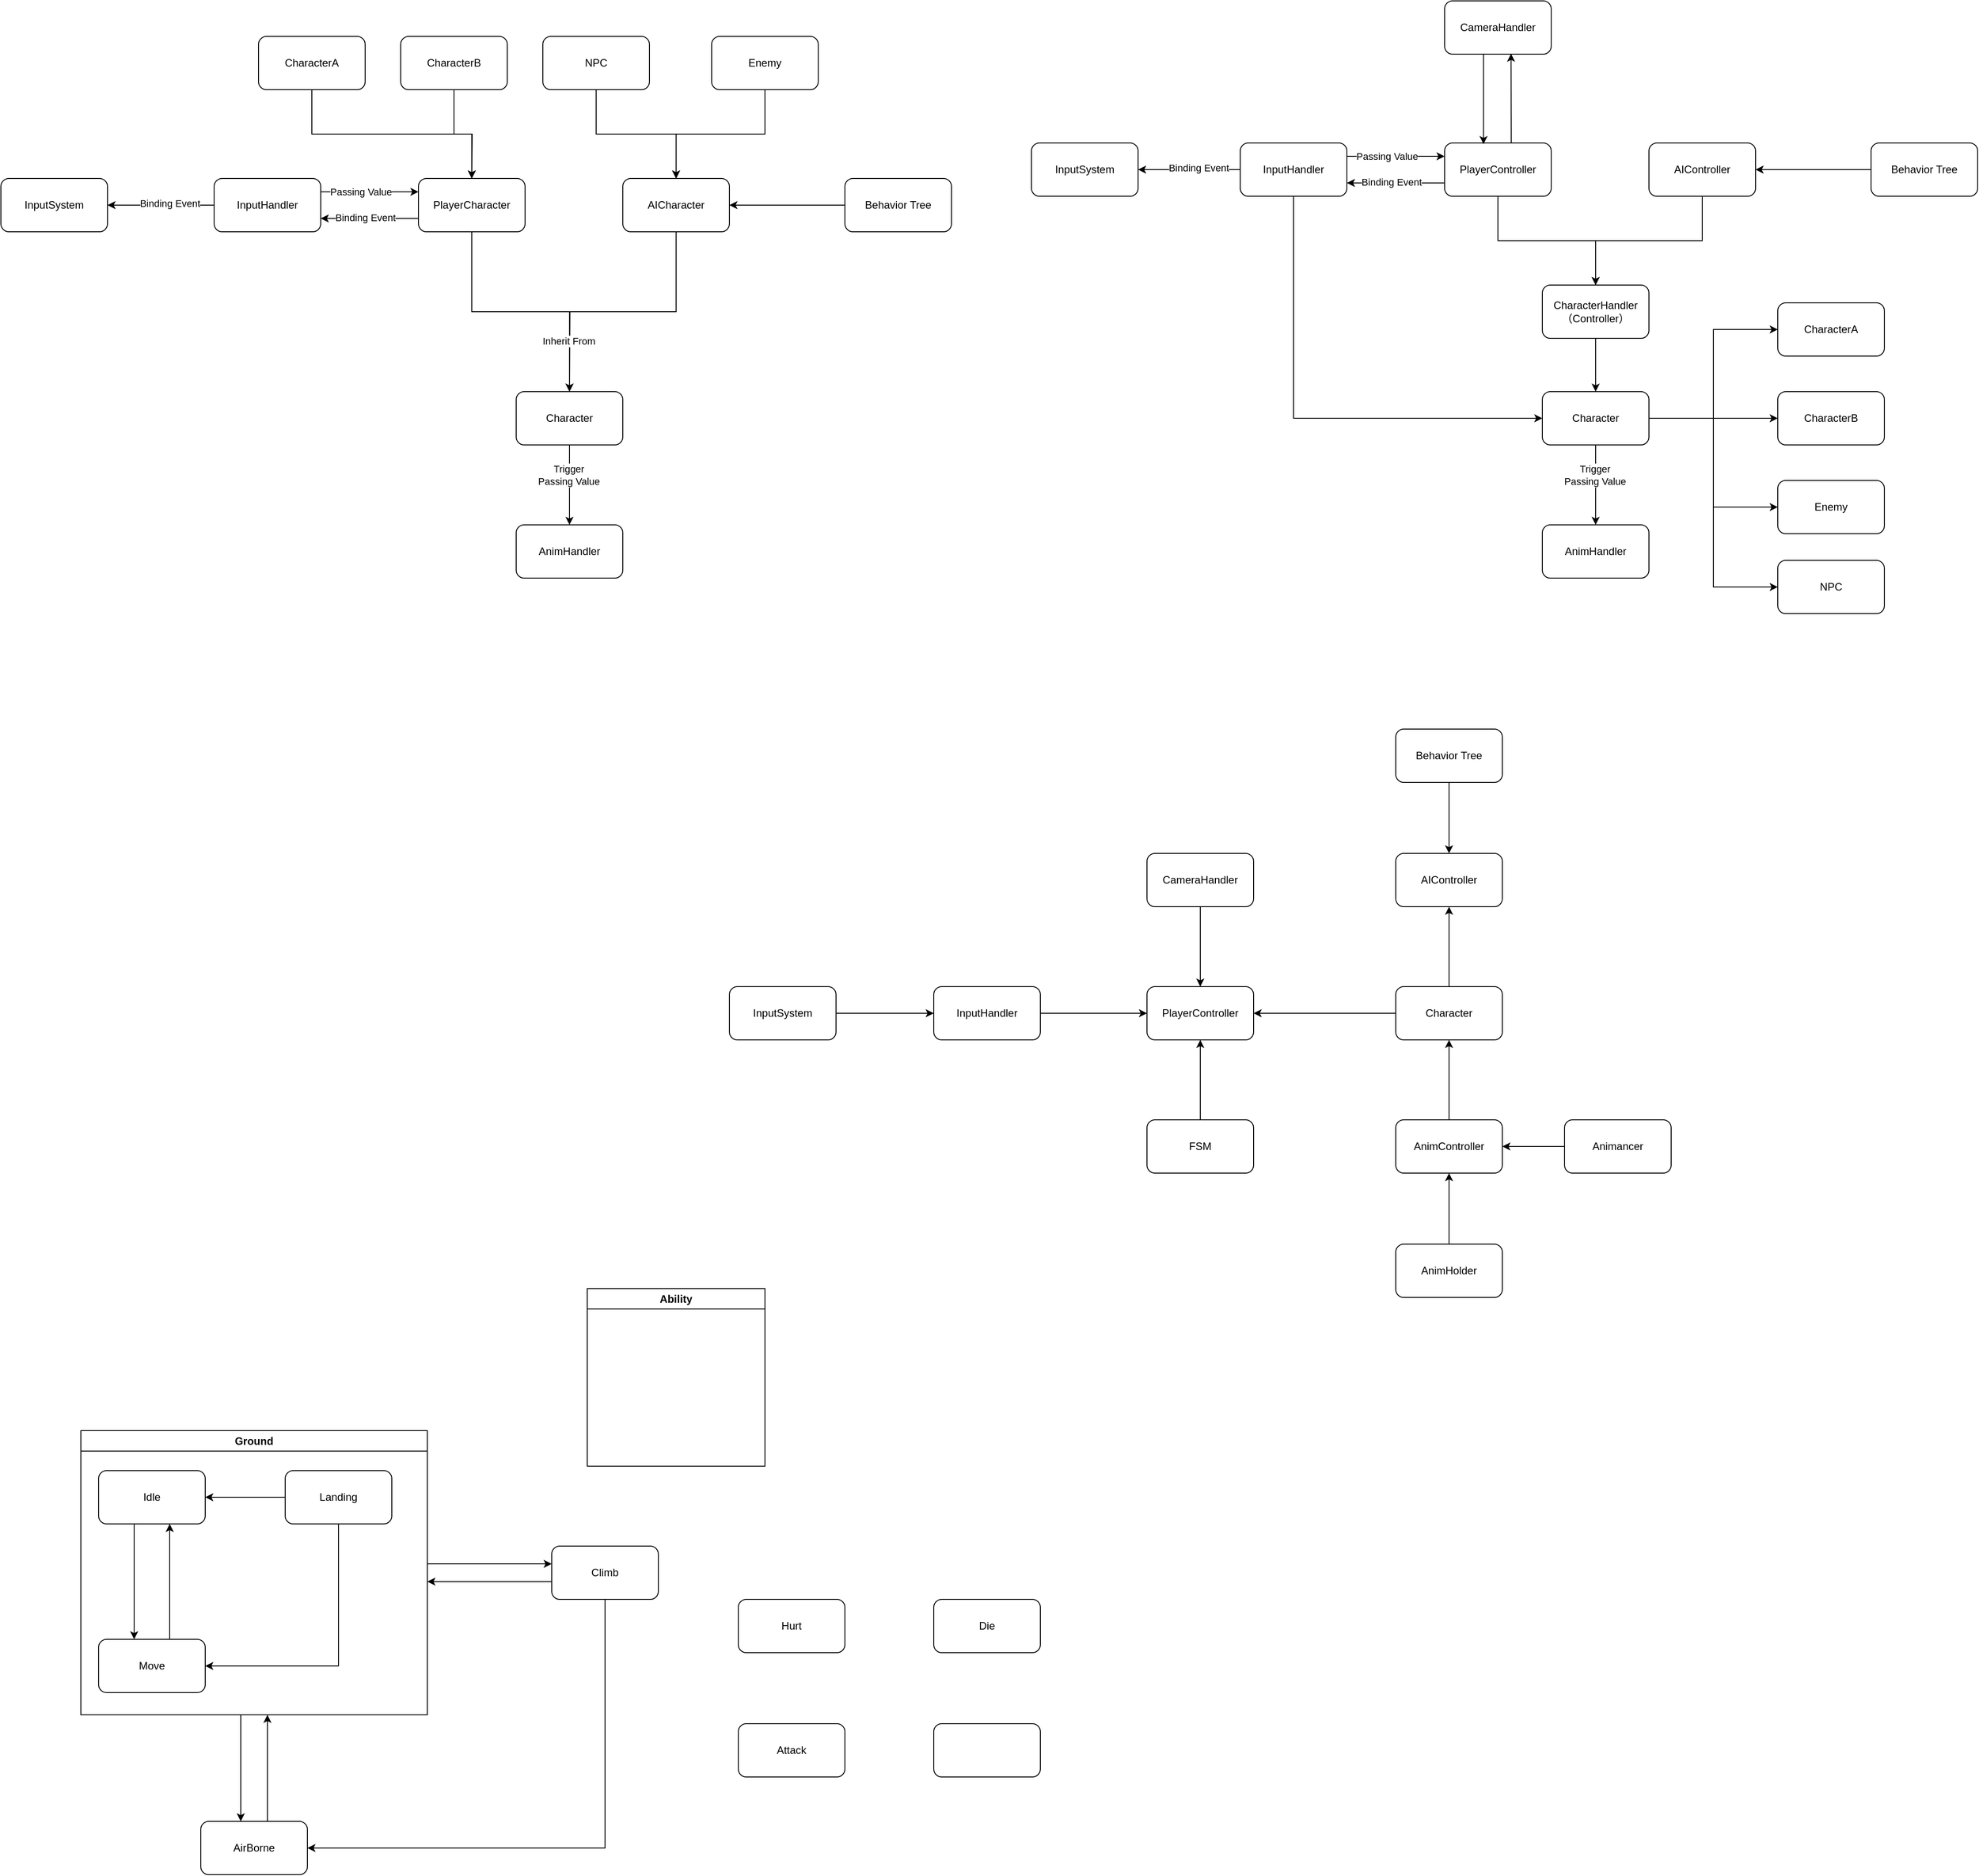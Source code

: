 <mxfile version="21.2.8" type="device">
  <diagram name="第 1 页" id="APWpNPpfQcrCgk31X8Tj">
    <mxGraphModel dx="1548" dy="902" grid="1" gridSize="10" guides="1" tooltips="1" connect="1" arrows="1" fold="1" page="1" pageScale="1" pageWidth="3300" pageHeight="2339" math="0" shadow="0">
      <root>
        <mxCell id="0" />
        <mxCell id="1" parent="0" />
        <mxCell id="5noMDowV80ESmVYEFfka-27" style="edgeStyle=orthogonalEdgeStyle;rounded=0;orthogonalLoop=1;jettySize=auto;html=1;exitX=0.5;exitY=1;exitDx=0;exitDy=0;entryX=0.5;entryY=0;entryDx=0;entryDy=0;" parent="1" source="5noMDowV80ESmVYEFfka-1" target="5noMDowV80ESmVYEFfka-14" edge="1">
          <mxGeometry relative="1" as="geometry" />
        </mxCell>
        <mxCell id="5noMDowV80ESmVYEFfka-28" value="Trigger&lt;br&gt;Passing Value" style="edgeLabel;html=1;align=center;verticalAlign=middle;resizable=0;points=[];" parent="5noMDowV80ESmVYEFfka-27" vertex="1" connectable="0">
          <mxGeometry x="-0.25" y="-1" relative="1" as="geometry">
            <mxPoint as="offset" />
          </mxGeometry>
        </mxCell>
        <mxCell id="5noMDowV80ESmVYEFfka-1" value="Character" style="rounded=1;whiteSpace=wrap;html=1;" parent="1" vertex="1">
          <mxGeometry x="1030" y="480" width="120" height="60" as="geometry" />
        </mxCell>
        <mxCell id="5noMDowV80ESmVYEFfka-7" style="edgeStyle=orthogonalEdgeStyle;rounded=0;orthogonalLoop=1;jettySize=auto;html=1;exitX=0;exitY=0.75;exitDx=0;exitDy=0;entryX=1;entryY=0.75;entryDx=0;entryDy=0;" parent="1" source="5noMDowV80ESmVYEFfka-2" target="5noMDowV80ESmVYEFfka-4" edge="1">
          <mxGeometry relative="1" as="geometry" />
        </mxCell>
        <mxCell id="5noMDowV80ESmVYEFfka-25" value="Binding Event" style="edgeLabel;html=1;align=center;verticalAlign=middle;resizable=0;points=[];" parent="5noMDowV80ESmVYEFfka-7" vertex="1" connectable="0">
          <mxGeometry x="0.255" y="-1" relative="1" as="geometry">
            <mxPoint x="9" as="offset" />
          </mxGeometry>
        </mxCell>
        <mxCell id="5noMDowV80ESmVYEFfka-32" style="edgeStyle=orthogonalEdgeStyle;rounded=0;orthogonalLoop=1;jettySize=auto;html=1;exitX=0.5;exitY=1;exitDx=0;exitDy=0;entryX=0.5;entryY=0;entryDx=0;entryDy=0;" parent="1" source="5noMDowV80ESmVYEFfka-2" target="5noMDowV80ESmVYEFfka-1" edge="1">
          <mxGeometry relative="1" as="geometry" />
        </mxCell>
        <mxCell id="5noMDowV80ESmVYEFfka-2" value="PlayerCharacter" style="rounded=1;whiteSpace=wrap;html=1;" parent="1" vertex="1">
          <mxGeometry x="920" y="240" width="120" height="60" as="geometry" />
        </mxCell>
        <mxCell id="5noMDowV80ESmVYEFfka-6" style="edgeStyle=orthogonalEdgeStyle;rounded=0;orthogonalLoop=1;jettySize=auto;html=1;exitX=1;exitY=0.25;exitDx=0;exitDy=0;entryX=0;entryY=0.25;entryDx=0;entryDy=0;" parent="1" source="5noMDowV80ESmVYEFfka-4" target="5noMDowV80ESmVYEFfka-2" edge="1">
          <mxGeometry relative="1" as="geometry" />
        </mxCell>
        <mxCell id="5noMDowV80ESmVYEFfka-24" value="Passing Value" style="edgeLabel;html=1;align=center;verticalAlign=middle;resizable=0;points=[];" parent="5noMDowV80ESmVYEFfka-6" vertex="1" connectable="0">
          <mxGeometry x="-0.179" relative="1" as="geometry">
            <mxPoint as="offset" />
          </mxGeometry>
        </mxCell>
        <mxCell id="5noMDowV80ESmVYEFfka-13" style="edgeStyle=orthogonalEdgeStyle;rounded=0;orthogonalLoop=1;jettySize=auto;html=1;exitX=0;exitY=0.75;exitDx=0;exitDy=0;entryX=1;entryY=0.5;entryDx=0;entryDy=0;" parent="1" source="5noMDowV80ESmVYEFfka-4" target="5noMDowV80ESmVYEFfka-11" edge="1">
          <mxGeometry relative="1" as="geometry">
            <Array as="points">
              <mxPoint x="690" y="270" />
            </Array>
          </mxGeometry>
        </mxCell>
        <mxCell id="5noMDowV80ESmVYEFfka-26" value="Binding Event" style="edgeLabel;html=1;align=center;verticalAlign=middle;resizable=0;points=[];" parent="5noMDowV80ESmVYEFfka-13" vertex="1" connectable="0">
          <mxGeometry x="-0.039" y="-2" relative="1" as="geometry">
            <mxPoint as="offset" />
          </mxGeometry>
        </mxCell>
        <mxCell id="5noMDowV80ESmVYEFfka-4" value="InputHandler" style="rounded=1;whiteSpace=wrap;html=1;" parent="1" vertex="1">
          <mxGeometry x="690" y="240" width="120" height="60" as="geometry" />
        </mxCell>
        <mxCell id="5noMDowV80ESmVYEFfka-33" style="edgeStyle=orthogonalEdgeStyle;rounded=0;orthogonalLoop=1;jettySize=auto;html=1;exitX=0.5;exitY=1;exitDx=0;exitDy=0;" parent="1" source="5noMDowV80ESmVYEFfka-8" edge="1">
          <mxGeometry relative="1" as="geometry">
            <mxPoint x="1090" y="480" as="targetPoint" />
          </mxGeometry>
        </mxCell>
        <mxCell id="5noMDowV80ESmVYEFfka-34" value="Inherit From" style="edgeLabel;html=1;align=center;verticalAlign=middle;resizable=0;points=[];" parent="5noMDowV80ESmVYEFfka-33" vertex="1" connectable="0">
          <mxGeometry x="0.618" y="-2" relative="1" as="geometry">
            <mxPoint as="offset" />
          </mxGeometry>
        </mxCell>
        <mxCell id="5noMDowV80ESmVYEFfka-8" value="AICharacter" style="rounded=1;whiteSpace=wrap;html=1;" parent="1" vertex="1">
          <mxGeometry x="1150" y="240" width="120" height="60" as="geometry" />
        </mxCell>
        <mxCell id="5noMDowV80ESmVYEFfka-11" value="InputSystem" style="rounded=1;whiteSpace=wrap;html=1;" parent="1" vertex="1">
          <mxGeometry x="450" y="240" width="120" height="60" as="geometry" />
        </mxCell>
        <mxCell id="5noMDowV80ESmVYEFfka-14" value="AnimHandler" style="rounded=1;whiteSpace=wrap;html=1;" parent="1" vertex="1">
          <mxGeometry x="1030" y="630" width="120" height="60" as="geometry" />
        </mxCell>
        <mxCell id="5noMDowV80ESmVYEFfka-17" style="edgeStyle=orthogonalEdgeStyle;rounded=0;orthogonalLoop=1;jettySize=auto;html=1;exitX=0;exitY=0.5;exitDx=0;exitDy=0;entryX=1;entryY=0.5;entryDx=0;entryDy=0;" parent="1" source="5noMDowV80ESmVYEFfka-16" target="5noMDowV80ESmVYEFfka-8" edge="1">
          <mxGeometry relative="1" as="geometry" />
        </mxCell>
        <mxCell id="5noMDowV80ESmVYEFfka-16" value="Behavior Tree" style="rounded=1;whiteSpace=wrap;html=1;" parent="1" vertex="1">
          <mxGeometry x="1400" y="240" width="120" height="60" as="geometry" />
        </mxCell>
        <mxCell id="5noMDowV80ESmVYEFfka-36" style="edgeStyle=orthogonalEdgeStyle;rounded=0;orthogonalLoop=1;jettySize=auto;html=1;exitX=0.5;exitY=1;exitDx=0;exitDy=0;entryX=0.5;entryY=0;entryDx=0;entryDy=0;" parent="1" source="5noMDowV80ESmVYEFfka-35" target="5noMDowV80ESmVYEFfka-8" edge="1">
          <mxGeometry relative="1" as="geometry" />
        </mxCell>
        <mxCell id="5noMDowV80ESmVYEFfka-35" value="NPC" style="rounded=1;whiteSpace=wrap;html=1;" parent="1" vertex="1">
          <mxGeometry x="1060" y="80" width="120" height="60" as="geometry" />
        </mxCell>
        <mxCell id="5noMDowV80ESmVYEFfka-38" style="edgeStyle=orthogonalEdgeStyle;rounded=0;orthogonalLoop=1;jettySize=auto;html=1;exitX=0.5;exitY=1;exitDx=0;exitDy=0;" parent="1" source="5noMDowV80ESmVYEFfka-37" target="5noMDowV80ESmVYEFfka-8" edge="1">
          <mxGeometry relative="1" as="geometry" />
        </mxCell>
        <mxCell id="5noMDowV80ESmVYEFfka-37" value="Enemy" style="rounded=1;whiteSpace=wrap;html=1;" parent="1" vertex="1">
          <mxGeometry x="1250" y="80" width="120" height="60" as="geometry" />
        </mxCell>
        <mxCell id="5noMDowV80ESmVYEFfka-41" style="edgeStyle=orthogonalEdgeStyle;rounded=0;orthogonalLoop=1;jettySize=auto;html=1;exitX=0.5;exitY=1;exitDx=0;exitDy=0;entryX=0.5;entryY=0;entryDx=0;entryDy=0;" parent="1" source="5noMDowV80ESmVYEFfka-39" target="5noMDowV80ESmVYEFfka-2" edge="1">
          <mxGeometry relative="1" as="geometry" />
        </mxCell>
        <mxCell id="5noMDowV80ESmVYEFfka-39" value="CharacterA" style="rounded=1;whiteSpace=wrap;html=1;" parent="1" vertex="1">
          <mxGeometry x="740" y="80" width="120" height="60" as="geometry" />
        </mxCell>
        <mxCell id="5noMDowV80ESmVYEFfka-42" style="edgeStyle=orthogonalEdgeStyle;rounded=0;orthogonalLoop=1;jettySize=auto;html=1;exitX=0.5;exitY=1;exitDx=0;exitDy=0;" parent="1" source="5noMDowV80ESmVYEFfka-40" edge="1">
          <mxGeometry relative="1" as="geometry">
            <mxPoint x="980" y="240" as="targetPoint" />
          </mxGeometry>
        </mxCell>
        <mxCell id="5noMDowV80ESmVYEFfka-40" value="CharacterB" style="rounded=1;whiteSpace=wrap;html=1;" parent="1" vertex="1">
          <mxGeometry x="900" y="80" width="120" height="60" as="geometry" />
        </mxCell>
        <mxCell id="dnXP4SpMWP_L0H7xSPG2-12" style="edgeStyle=orthogonalEdgeStyle;rounded=0;orthogonalLoop=1;jettySize=auto;html=1;exitX=1;exitY=0.5;exitDx=0;exitDy=0;entryX=0;entryY=0.5;entryDx=0;entryDy=0;" parent="1" source="zGN-3tEp2X7R_o6R-bPP-1" target="dnXP4SpMWP_L0H7xSPG2-2" edge="1">
          <mxGeometry relative="1" as="geometry" />
        </mxCell>
        <mxCell id="zGN-3tEp2X7R_o6R-bPP-1" value="InputSystem" style="rounded=1;whiteSpace=wrap;html=1;" parent="1" vertex="1">
          <mxGeometry x="1270" y="1150" width="120" height="60" as="geometry" />
        </mxCell>
        <mxCell id="dnXP4SpMWP_L0H7xSPG2-1" value="" style="group" parent="1" vertex="1" connectable="0">
          <mxGeometry x="1610" y="40" width="1065" height="690" as="geometry" />
        </mxCell>
        <mxCell id="5noMDowV80ESmVYEFfka-91" value="CameraHandler" style="rounded=1;whiteSpace=wrap;html=1;container=0;" parent="dnXP4SpMWP_L0H7xSPG2-1" vertex="1">
          <mxGeometry x="465" width="120" height="60" as="geometry" />
        </mxCell>
        <mxCell id="5noMDowV80ESmVYEFfka-97" style="edgeStyle=orthogonalEdgeStyle;rounded=0;orthogonalLoop=1;jettySize=auto;html=1;entryX=0.623;entryY=0.991;entryDx=0;entryDy=0;entryPerimeter=0;" parent="dnXP4SpMWP_L0H7xSPG2-1" target="5noMDowV80ESmVYEFfka-91" edge="1">
          <mxGeometry relative="1" as="geometry">
            <mxPoint x="540" y="160" as="sourcePoint" />
            <Array as="points">
              <mxPoint x="540" y="160" />
              <mxPoint x="540" y="60" />
            </Array>
          </mxGeometry>
        </mxCell>
        <mxCell id="5noMDowV80ESmVYEFfka-46" value="Character" style="rounded=1;whiteSpace=wrap;html=1;container=0;" parent="dnXP4SpMWP_L0H7xSPG2-1" vertex="1">
          <mxGeometry x="575" y="440" width="120" height="60" as="geometry" />
        </mxCell>
        <mxCell id="5noMDowV80ESmVYEFfka-50" value="PlayerController" style="rounded=1;whiteSpace=wrap;html=1;container=0;" parent="dnXP4SpMWP_L0H7xSPG2-1" vertex="1">
          <mxGeometry x="465" y="160" width="120" height="60" as="geometry" />
        </mxCell>
        <mxCell id="5noMDowV80ESmVYEFfka-100" style="edgeStyle=orthogonalEdgeStyle;rounded=0;orthogonalLoop=1;jettySize=auto;html=1;exitX=0.365;exitY=0.997;exitDx=0;exitDy=0;entryX=0.365;entryY=0.021;entryDx=0;entryDy=0;entryPerimeter=0;exitPerimeter=0;" parent="dnXP4SpMWP_L0H7xSPG2-1" source="5noMDowV80ESmVYEFfka-91" target="5noMDowV80ESmVYEFfka-50" edge="1">
          <mxGeometry relative="1" as="geometry" />
        </mxCell>
        <mxCell id="5noMDowV80ESmVYEFfka-51" style="edgeStyle=orthogonalEdgeStyle;rounded=0;orthogonalLoop=1;jettySize=auto;html=1;exitX=1;exitY=0.25;exitDx=0;exitDy=0;entryX=0;entryY=0.25;entryDx=0;entryDy=0;" parent="dnXP4SpMWP_L0H7xSPG2-1" source="5noMDowV80ESmVYEFfka-55" target="5noMDowV80ESmVYEFfka-50" edge="1">
          <mxGeometry relative="1" as="geometry" />
        </mxCell>
        <mxCell id="5noMDowV80ESmVYEFfka-52" value="Passing Value" style="edgeLabel;html=1;align=center;verticalAlign=middle;resizable=0;points=[];container=0;" parent="5noMDowV80ESmVYEFfka-51" vertex="1" connectable="0">
          <mxGeometry x="-0.179" relative="1" as="geometry">
            <mxPoint as="offset" />
          </mxGeometry>
        </mxCell>
        <mxCell id="5noMDowV80ESmVYEFfka-103" style="edgeStyle=orthogonalEdgeStyle;rounded=0;orthogonalLoop=1;jettySize=auto;html=1;exitX=0.5;exitY=1;exitDx=0;exitDy=0;entryX=0;entryY=0.5;entryDx=0;entryDy=0;" parent="dnXP4SpMWP_L0H7xSPG2-1" source="5noMDowV80ESmVYEFfka-55" target="5noMDowV80ESmVYEFfka-46" edge="1">
          <mxGeometry relative="1" as="geometry" />
        </mxCell>
        <mxCell id="5noMDowV80ESmVYEFfka-55" value="InputHandler" style="rounded=1;whiteSpace=wrap;html=1;container=0;" parent="dnXP4SpMWP_L0H7xSPG2-1" vertex="1">
          <mxGeometry x="235" y="160" width="120" height="60" as="geometry" />
        </mxCell>
        <mxCell id="5noMDowV80ESmVYEFfka-47" style="edgeStyle=orthogonalEdgeStyle;rounded=0;orthogonalLoop=1;jettySize=auto;html=1;exitX=0;exitY=0.75;exitDx=0;exitDy=0;entryX=1;entryY=0.75;entryDx=0;entryDy=0;" parent="dnXP4SpMWP_L0H7xSPG2-1" source="5noMDowV80ESmVYEFfka-50" target="5noMDowV80ESmVYEFfka-55" edge="1">
          <mxGeometry relative="1" as="geometry" />
        </mxCell>
        <mxCell id="5noMDowV80ESmVYEFfka-48" value="Binding Event" style="edgeLabel;html=1;align=center;verticalAlign=middle;resizable=0;points=[];container=0;" parent="5noMDowV80ESmVYEFfka-47" vertex="1" connectable="0">
          <mxGeometry x="0.255" y="-1" relative="1" as="geometry">
            <mxPoint x="9" as="offset" />
          </mxGeometry>
        </mxCell>
        <mxCell id="5noMDowV80ESmVYEFfka-58" value="AIController" style="rounded=1;whiteSpace=wrap;html=1;container=0;" parent="dnXP4SpMWP_L0H7xSPG2-1" vertex="1">
          <mxGeometry x="695" y="160" width="120" height="60" as="geometry" />
        </mxCell>
        <mxCell id="5noMDowV80ESmVYEFfka-59" value="AnimHandler" style="rounded=1;whiteSpace=wrap;html=1;container=0;" parent="dnXP4SpMWP_L0H7xSPG2-1" vertex="1">
          <mxGeometry x="575" y="590" width="120" height="60" as="geometry" />
        </mxCell>
        <mxCell id="5noMDowV80ESmVYEFfka-44" style="edgeStyle=orthogonalEdgeStyle;rounded=0;orthogonalLoop=1;jettySize=auto;html=1;exitX=0.5;exitY=1;exitDx=0;exitDy=0;entryX=0.5;entryY=0;entryDx=0;entryDy=0;" parent="dnXP4SpMWP_L0H7xSPG2-1" source="5noMDowV80ESmVYEFfka-46" target="5noMDowV80ESmVYEFfka-59" edge="1">
          <mxGeometry relative="1" as="geometry" />
        </mxCell>
        <mxCell id="5noMDowV80ESmVYEFfka-45" value="Trigger&lt;br&gt;Passing Value" style="edgeLabel;html=1;align=center;verticalAlign=middle;resizable=0;points=[];container=0;" parent="5noMDowV80ESmVYEFfka-44" vertex="1" connectable="0">
          <mxGeometry x="-0.25" y="-1" relative="1" as="geometry">
            <mxPoint as="offset" />
          </mxGeometry>
        </mxCell>
        <mxCell id="5noMDowV80ESmVYEFfka-60" style="edgeStyle=orthogonalEdgeStyle;rounded=0;orthogonalLoop=1;jettySize=auto;html=1;exitX=0;exitY=0.5;exitDx=0;exitDy=0;entryX=1;entryY=0.5;entryDx=0;entryDy=0;" parent="dnXP4SpMWP_L0H7xSPG2-1" source="5noMDowV80ESmVYEFfka-61" target="5noMDowV80ESmVYEFfka-58" edge="1">
          <mxGeometry relative="1" as="geometry" />
        </mxCell>
        <mxCell id="5noMDowV80ESmVYEFfka-61" value="Behavior Tree" style="rounded=1;whiteSpace=wrap;html=1;container=0;" parent="dnXP4SpMWP_L0H7xSPG2-1" vertex="1">
          <mxGeometry x="945" y="160" width="120" height="60" as="geometry" />
        </mxCell>
        <mxCell id="5noMDowV80ESmVYEFfka-73" style="edgeStyle=orthogonalEdgeStyle;rounded=0;orthogonalLoop=1;jettySize=auto;html=1;exitX=0.5;exitY=1;exitDx=0;exitDy=0;entryX=0.5;entryY=0;entryDx=0;entryDy=0;" parent="dnXP4SpMWP_L0H7xSPG2-1" source="5noMDowV80ESmVYEFfka-70" target="5noMDowV80ESmVYEFfka-46" edge="1">
          <mxGeometry relative="1" as="geometry" />
        </mxCell>
        <mxCell id="5noMDowV80ESmVYEFfka-70" value="CharacterHandler&lt;br&gt;（Controller）" style="rounded=1;whiteSpace=wrap;html=1;container=0;" parent="dnXP4SpMWP_L0H7xSPG2-1" vertex="1">
          <mxGeometry x="575" y="320" width="120" height="60" as="geometry" />
        </mxCell>
        <mxCell id="5noMDowV80ESmVYEFfka-71" style="edgeStyle=orthogonalEdgeStyle;rounded=0;orthogonalLoop=1;jettySize=auto;html=1;exitX=0.5;exitY=1;exitDx=0;exitDy=0;entryX=0.5;entryY=0;entryDx=0;entryDy=0;" parent="dnXP4SpMWP_L0H7xSPG2-1" source="5noMDowV80ESmVYEFfka-50" target="5noMDowV80ESmVYEFfka-70" edge="1">
          <mxGeometry relative="1" as="geometry" />
        </mxCell>
        <mxCell id="5noMDowV80ESmVYEFfka-72" style="edgeStyle=orthogonalEdgeStyle;rounded=0;orthogonalLoop=1;jettySize=auto;html=1;exitX=0.5;exitY=1;exitDx=0;exitDy=0;entryX=0.5;entryY=0;entryDx=0;entryDy=0;" parent="dnXP4SpMWP_L0H7xSPG2-1" source="5noMDowV80ESmVYEFfka-58" target="5noMDowV80ESmVYEFfka-70" edge="1">
          <mxGeometry relative="1" as="geometry" />
        </mxCell>
        <mxCell id="5noMDowV80ESmVYEFfka-74" value="InputSystem" style="rounded=1;whiteSpace=wrap;html=1;container=0;" parent="dnXP4SpMWP_L0H7xSPG2-1" vertex="1">
          <mxGeometry y="160" width="120" height="60" as="geometry" />
        </mxCell>
        <mxCell id="5noMDowV80ESmVYEFfka-53" style="edgeStyle=orthogonalEdgeStyle;rounded=0;orthogonalLoop=1;jettySize=auto;html=1;exitX=0;exitY=0.75;exitDx=0;exitDy=0;entryX=1;entryY=0.5;entryDx=0;entryDy=0;" parent="dnXP4SpMWP_L0H7xSPG2-1" source="5noMDowV80ESmVYEFfka-55" target="5noMDowV80ESmVYEFfka-74" edge="1">
          <mxGeometry relative="1" as="geometry">
            <mxPoint x="115" y="190" as="targetPoint" />
            <Array as="points">
              <mxPoint x="235" y="190" />
            </Array>
          </mxGeometry>
        </mxCell>
        <mxCell id="5noMDowV80ESmVYEFfka-54" value="Binding Event" style="edgeLabel;html=1;align=center;verticalAlign=middle;resizable=0;points=[];container=0;" parent="5noMDowV80ESmVYEFfka-53" vertex="1" connectable="0">
          <mxGeometry x="-0.039" y="-2" relative="1" as="geometry">
            <mxPoint as="offset" />
          </mxGeometry>
        </mxCell>
        <mxCell id="5noMDowV80ESmVYEFfka-75" value="CharacterA" style="rounded=1;whiteSpace=wrap;html=1;container=0;" parent="dnXP4SpMWP_L0H7xSPG2-1" vertex="1">
          <mxGeometry x="840" y="340" width="120" height="60" as="geometry" />
        </mxCell>
        <mxCell id="5noMDowV80ESmVYEFfka-76" style="edgeStyle=orthogonalEdgeStyle;rounded=0;orthogonalLoop=1;jettySize=auto;html=1;exitX=1;exitY=0.5;exitDx=0;exitDy=0;entryX=0;entryY=0.5;entryDx=0;entryDy=0;" parent="dnXP4SpMWP_L0H7xSPG2-1" source="5noMDowV80ESmVYEFfka-46" target="5noMDowV80ESmVYEFfka-75" edge="1">
          <mxGeometry relative="1" as="geometry" />
        </mxCell>
        <mxCell id="5noMDowV80ESmVYEFfka-77" value="CharacterB" style="rounded=1;whiteSpace=wrap;html=1;container=0;" parent="dnXP4SpMWP_L0H7xSPG2-1" vertex="1">
          <mxGeometry x="840" y="440" width="120" height="60" as="geometry" />
        </mxCell>
        <mxCell id="5noMDowV80ESmVYEFfka-78" style="edgeStyle=orthogonalEdgeStyle;rounded=0;orthogonalLoop=1;jettySize=auto;html=1;exitX=1;exitY=0.5;exitDx=0;exitDy=0;" parent="dnXP4SpMWP_L0H7xSPG2-1" source="5noMDowV80ESmVYEFfka-46" target="5noMDowV80ESmVYEFfka-77" edge="1">
          <mxGeometry relative="1" as="geometry" />
        </mxCell>
        <mxCell id="5noMDowV80ESmVYEFfka-79" value="Enemy" style="rounded=1;whiteSpace=wrap;html=1;container=0;" parent="dnXP4SpMWP_L0H7xSPG2-1" vertex="1">
          <mxGeometry x="840" y="540" width="120" height="60" as="geometry" />
        </mxCell>
        <mxCell id="5noMDowV80ESmVYEFfka-80" style="edgeStyle=orthogonalEdgeStyle;rounded=0;orthogonalLoop=1;jettySize=auto;html=1;exitX=1;exitY=0.5;exitDx=0;exitDy=0;entryX=0;entryY=0.5;entryDx=0;entryDy=0;" parent="dnXP4SpMWP_L0H7xSPG2-1" source="5noMDowV80ESmVYEFfka-46" target="5noMDowV80ESmVYEFfka-79" edge="1">
          <mxGeometry relative="1" as="geometry" />
        </mxCell>
        <mxCell id="5noMDowV80ESmVYEFfka-83" value="NPC" style="rounded=1;whiteSpace=wrap;html=1;container=0;" parent="dnXP4SpMWP_L0H7xSPG2-1" vertex="1">
          <mxGeometry x="840" y="630" width="120" height="60" as="geometry" />
        </mxCell>
        <mxCell id="5noMDowV80ESmVYEFfka-84" style="edgeStyle=orthogonalEdgeStyle;rounded=0;orthogonalLoop=1;jettySize=auto;html=1;exitX=1;exitY=0.5;exitDx=0;exitDy=0;entryX=0;entryY=0.5;entryDx=0;entryDy=0;" parent="dnXP4SpMWP_L0H7xSPG2-1" source="5noMDowV80ESmVYEFfka-46" target="5noMDowV80ESmVYEFfka-83" edge="1">
          <mxGeometry relative="1" as="geometry" />
        </mxCell>
        <mxCell id="dnXP4SpMWP_L0H7xSPG2-11" style="edgeStyle=orthogonalEdgeStyle;rounded=0;orthogonalLoop=1;jettySize=auto;html=1;exitX=1;exitY=0.5;exitDx=0;exitDy=0;entryX=0;entryY=0.5;entryDx=0;entryDy=0;" parent="1" source="dnXP4SpMWP_L0H7xSPG2-2" target="dnXP4SpMWP_L0H7xSPG2-5" edge="1">
          <mxGeometry relative="1" as="geometry" />
        </mxCell>
        <mxCell id="dnXP4SpMWP_L0H7xSPG2-2" value="InputHandler" style="rounded=1;whiteSpace=wrap;html=1;" parent="1" vertex="1">
          <mxGeometry x="1500" y="1150" width="120" height="60" as="geometry" />
        </mxCell>
        <mxCell id="dnXP4SpMWP_L0H7xSPG2-5" value="PlayerController" style="rounded=1;whiteSpace=wrap;html=1;" parent="1" vertex="1">
          <mxGeometry x="1740" y="1150" width="120" height="60" as="geometry" />
        </mxCell>
        <mxCell id="dnXP4SpMWP_L0H7xSPG2-10" style="edgeStyle=orthogonalEdgeStyle;rounded=0;orthogonalLoop=1;jettySize=auto;html=1;exitX=0;exitY=0.5;exitDx=0;exitDy=0;" parent="1" source="dnXP4SpMWP_L0H7xSPG2-8" target="dnXP4SpMWP_L0H7xSPG2-5" edge="1">
          <mxGeometry relative="1" as="geometry" />
        </mxCell>
        <mxCell id="ZD3hC_o72hRXETo6rSix-13" style="edgeStyle=orthogonalEdgeStyle;rounded=0;orthogonalLoop=1;jettySize=auto;html=1;exitX=0.5;exitY=0;exitDx=0;exitDy=0;" edge="1" parent="1" source="dnXP4SpMWP_L0H7xSPG2-8" target="ZD3hC_o72hRXETo6rSix-12">
          <mxGeometry relative="1" as="geometry" />
        </mxCell>
        <mxCell id="dnXP4SpMWP_L0H7xSPG2-8" value="Character" style="rounded=1;whiteSpace=wrap;html=1;" parent="1" vertex="1">
          <mxGeometry x="2020" y="1150" width="120" height="60" as="geometry" />
        </mxCell>
        <mxCell id="dnXP4SpMWP_L0H7xSPG2-14" style="edgeStyle=orthogonalEdgeStyle;rounded=0;orthogonalLoop=1;jettySize=auto;html=1;exitX=0.5;exitY=1;exitDx=0;exitDy=0;entryX=0.5;entryY=0;entryDx=0;entryDy=0;" parent="1" source="dnXP4SpMWP_L0H7xSPG2-13" target="dnXP4SpMWP_L0H7xSPG2-5" edge="1">
          <mxGeometry relative="1" as="geometry" />
        </mxCell>
        <mxCell id="dnXP4SpMWP_L0H7xSPG2-13" value="CameraHandler" style="rounded=1;whiteSpace=wrap;html=1;" parent="1" vertex="1">
          <mxGeometry x="1740" y="1000" width="120" height="60" as="geometry" />
        </mxCell>
        <mxCell id="dnXP4SpMWP_L0H7xSPG2-16" style="edgeStyle=orthogonalEdgeStyle;rounded=0;orthogonalLoop=1;jettySize=auto;html=1;exitX=0.5;exitY=0;exitDx=0;exitDy=0;entryX=0.5;entryY=1;entryDx=0;entryDy=0;" parent="1" source="dnXP4SpMWP_L0H7xSPG2-15" target="dnXP4SpMWP_L0H7xSPG2-5" edge="1">
          <mxGeometry relative="1" as="geometry" />
        </mxCell>
        <mxCell id="dnXP4SpMWP_L0H7xSPG2-15" value="FSM" style="rounded=1;whiteSpace=wrap;html=1;" parent="1" vertex="1">
          <mxGeometry x="1740" y="1300" width="120" height="60" as="geometry" />
        </mxCell>
        <mxCell id="ZD3hC_o72hRXETo6rSix-15" style="edgeStyle=orthogonalEdgeStyle;rounded=0;orthogonalLoop=1;jettySize=auto;html=1;exitX=0.5;exitY=0;exitDx=0;exitDy=0;entryX=0.5;entryY=1;entryDx=0;entryDy=0;" edge="1" parent="1" source="hbf5AjixiaW8z1uGPkXF-1" target="dnXP4SpMWP_L0H7xSPG2-8">
          <mxGeometry relative="1" as="geometry" />
        </mxCell>
        <mxCell id="hbf5AjixiaW8z1uGPkXF-1" value="AnimController" style="rounded=1;whiteSpace=wrap;html=1;" parent="1" vertex="1">
          <mxGeometry x="2020" y="1300" width="120" height="60" as="geometry" />
        </mxCell>
        <mxCell id="hbf5AjixiaW8z1uGPkXF-4" style="edgeStyle=orthogonalEdgeStyle;rounded=0;orthogonalLoop=1;jettySize=auto;html=1;exitX=0;exitY=0.5;exitDx=0;exitDy=0;" parent="1" source="hbf5AjixiaW8z1uGPkXF-3" target="hbf5AjixiaW8z1uGPkXF-1" edge="1">
          <mxGeometry relative="1" as="geometry" />
        </mxCell>
        <mxCell id="hbf5AjixiaW8z1uGPkXF-3" value="Animancer" style="rounded=1;whiteSpace=wrap;html=1;" parent="1" vertex="1">
          <mxGeometry x="2210" y="1300" width="120" height="60" as="geometry" />
        </mxCell>
        <mxCell id="lL8j2TwbjlwKawb2tzmr-2" style="edgeStyle=orthogonalEdgeStyle;rounded=0;orthogonalLoop=1;jettySize=auto;html=1;exitX=0.5;exitY=0;exitDx=0;exitDy=0;" parent="1" source="hbf5AjixiaW8z1uGPkXF-9" target="hbf5AjixiaW8z1uGPkXF-1" edge="1">
          <mxGeometry relative="1" as="geometry" />
        </mxCell>
        <mxCell id="hbf5AjixiaW8z1uGPkXF-9" value="AnimHolder" style="rounded=1;whiteSpace=wrap;html=1;" parent="1" vertex="1">
          <mxGeometry x="2020" y="1440" width="120" height="60" as="geometry" />
        </mxCell>
        <mxCell id="ZD3hC_o72hRXETo6rSix-69" style="edgeStyle=orthogonalEdgeStyle;rounded=0;orthogonalLoop=1;jettySize=auto;html=1;jumpStyle=arc;" edge="1" parent="1" source="ZD3hC_o72hRXETo6rSix-3" target="ZD3hC_o72hRXETo6rSix-28">
          <mxGeometry relative="1" as="geometry">
            <Array as="points">
              <mxPoint x="750" y="2010" />
              <mxPoint x="750" y="2010" />
            </Array>
          </mxGeometry>
        </mxCell>
        <mxCell id="ZD3hC_o72hRXETo6rSix-3" value="AirBorne" style="rounded=1;whiteSpace=wrap;html=1;" vertex="1" parent="1">
          <mxGeometry x="675" y="2090" width="120" height="60" as="geometry" />
        </mxCell>
        <mxCell id="ZD3hC_o72hRXETo6rSix-71" style="edgeStyle=orthogonalEdgeStyle;rounded=0;orthogonalLoop=1;jettySize=auto;html=1;exitX=0.5;exitY=1;exitDx=0;exitDy=0;entryX=1;entryY=0.5;entryDx=0;entryDy=0;" edge="1" parent="1" source="ZD3hC_o72hRXETo6rSix-5" target="ZD3hC_o72hRXETo6rSix-3">
          <mxGeometry relative="1" as="geometry" />
        </mxCell>
        <mxCell id="ZD3hC_o72hRXETo6rSix-73" style="edgeStyle=orthogonalEdgeStyle;rounded=0;orthogonalLoop=1;jettySize=auto;html=1;" edge="1" parent="1" source="ZD3hC_o72hRXETo6rSix-5" target="ZD3hC_o72hRXETo6rSix-28">
          <mxGeometry relative="1" as="geometry">
            <Array as="points">
              <mxPoint x="1030" y="1820" />
              <mxPoint x="1030" y="1820" />
            </Array>
          </mxGeometry>
        </mxCell>
        <mxCell id="ZD3hC_o72hRXETo6rSix-5" value="Climb" style="rounded=1;whiteSpace=wrap;html=1;" vertex="1" parent="1">
          <mxGeometry x="1070" y="1780" width="120" height="60" as="geometry" />
        </mxCell>
        <mxCell id="ZD3hC_o72hRXETo6rSix-6" value="Hurt" style="rounded=1;whiteSpace=wrap;html=1;" vertex="1" parent="1">
          <mxGeometry x="1280" y="1840" width="120" height="60" as="geometry" />
        </mxCell>
        <mxCell id="ZD3hC_o72hRXETo6rSix-12" value="AIController" style="rounded=1;whiteSpace=wrap;html=1;" vertex="1" parent="1">
          <mxGeometry x="2020" y="1000" width="120" height="60" as="geometry" />
        </mxCell>
        <mxCell id="ZD3hC_o72hRXETo6rSix-17" style="edgeStyle=orthogonalEdgeStyle;rounded=0;orthogonalLoop=1;jettySize=auto;html=1;exitX=0.5;exitY=1;exitDx=0;exitDy=0;entryX=0.5;entryY=0;entryDx=0;entryDy=0;" edge="1" parent="1" source="ZD3hC_o72hRXETo6rSix-16" target="ZD3hC_o72hRXETo6rSix-12">
          <mxGeometry relative="1" as="geometry" />
        </mxCell>
        <mxCell id="ZD3hC_o72hRXETo6rSix-16" value="Behavior Tree" style="rounded=1;whiteSpace=wrap;html=1;" vertex="1" parent="1">
          <mxGeometry x="2020" y="860" width="120" height="60" as="geometry" />
        </mxCell>
        <mxCell id="ZD3hC_o72hRXETo6rSix-68" style="edgeStyle=orthogonalEdgeStyle;rounded=0;orthogonalLoop=1;jettySize=auto;html=1;jumpStyle=arc;" edge="1" parent="1" source="ZD3hC_o72hRXETo6rSix-28" target="ZD3hC_o72hRXETo6rSix-3">
          <mxGeometry relative="1" as="geometry">
            <Array as="points">
              <mxPoint x="720" y="2020" />
              <mxPoint x="720" y="2020" />
            </Array>
          </mxGeometry>
        </mxCell>
        <mxCell id="ZD3hC_o72hRXETo6rSix-72" style="edgeStyle=orthogonalEdgeStyle;rounded=0;orthogonalLoop=1;jettySize=auto;html=1;" edge="1" parent="1" source="ZD3hC_o72hRXETo6rSix-28" target="ZD3hC_o72hRXETo6rSix-5">
          <mxGeometry relative="1" as="geometry">
            <Array as="points">
              <mxPoint x="1030" y="1800" />
              <mxPoint x="1030" y="1800" />
            </Array>
          </mxGeometry>
        </mxCell>
        <mxCell id="ZD3hC_o72hRXETo6rSix-28" value="Ground" style="swimlane;whiteSpace=wrap;html=1;" vertex="1" parent="1">
          <mxGeometry x="540" y="1650" width="390" height="320" as="geometry">
            <mxRectangle x="540" y="1650" width="80" height="30" as="alternateBounds" />
          </mxGeometry>
        </mxCell>
        <mxCell id="ZD3hC_o72hRXETo6rSix-65" style="edgeStyle=orthogonalEdgeStyle;rounded=0;orthogonalLoop=1;jettySize=auto;html=1;" edge="1" parent="ZD3hC_o72hRXETo6rSix-28" source="ZD3hC_o72hRXETo6rSix-1" target="ZD3hC_o72hRXETo6rSix-2">
          <mxGeometry relative="1" as="geometry">
            <Array as="points">
              <mxPoint x="60" y="170" />
              <mxPoint x="60" y="170" />
            </Array>
          </mxGeometry>
        </mxCell>
        <mxCell id="ZD3hC_o72hRXETo6rSix-1" value="Idle" style="rounded=1;whiteSpace=wrap;html=1;" vertex="1" parent="ZD3hC_o72hRXETo6rSix-28">
          <mxGeometry x="20" y="45" width="120" height="60" as="geometry" />
        </mxCell>
        <mxCell id="ZD3hC_o72hRXETo6rSix-66" style="edgeStyle=orthogonalEdgeStyle;rounded=0;orthogonalLoop=1;jettySize=auto;html=1;" edge="1" parent="ZD3hC_o72hRXETo6rSix-28" source="ZD3hC_o72hRXETo6rSix-2" target="ZD3hC_o72hRXETo6rSix-1">
          <mxGeometry relative="1" as="geometry">
            <Array as="points">
              <mxPoint x="100" y="170" />
              <mxPoint x="100" y="170" />
            </Array>
          </mxGeometry>
        </mxCell>
        <mxCell id="ZD3hC_o72hRXETo6rSix-2" value="Move" style="rounded=1;whiteSpace=wrap;html=1;" vertex="1" parent="ZD3hC_o72hRXETo6rSix-28">
          <mxGeometry x="20" y="235" width="120" height="60" as="geometry" />
        </mxCell>
        <mxCell id="ZD3hC_o72hRXETo6rSix-59" style="edgeStyle=orthogonalEdgeStyle;rounded=0;orthogonalLoop=1;jettySize=auto;html=1;" edge="1" parent="ZD3hC_o72hRXETo6rSix-28" source="ZD3hC_o72hRXETo6rSix-8" target="ZD3hC_o72hRXETo6rSix-1">
          <mxGeometry relative="1" as="geometry" />
        </mxCell>
        <mxCell id="ZD3hC_o72hRXETo6rSix-63" style="edgeStyle=orthogonalEdgeStyle;rounded=0;orthogonalLoop=1;jettySize=auto;html=1;entryX=1;entryY=0.5;entryDx=0;entryDy=0;exitX=0.5;exitY=1;exitDx=0;exitDy=0;" edge="1" parent="ZD3hC_o72hRXETo6rSix-28" source="ZD3hC_o72hRXETo6rSix-8" target="ZD3hC_o72hRXETo6rSix-2">
          <mxGeometry relative="1" as="geometry" />
        </mxCell>
        <mxCell id="ZD3hC_o72hRXETo6rSix-8" value="Landing" style="rounded=1;whiteSpace=wrap;html=1;" vertex="1" parent="ZD3hC_o72hRXETo6rSix-28">
          <mxGeometry x="230" y="45" width="120" height="60" as="geometry" />
        </mxCell>
        <mxCell id="ZD3hC_o72hRXETo6rSix-4" value="Attack" style="rounded=1;whiteSpace=wrap;html=1;" vertex="1" parent="1">
          <mxGeometry x="1280" y="1980" width="120" height="60" as="geometry" />
        </mxCell>
        <mxCell id="ZD3hC_o72hRXETo6rSix-74" value="Ability" style="swimlane;whiteSpace=wrap;html=1;" vertex="1" parent="1">
          <mxGeometry x="1110" y="1490" width="200" height="200" as="geometry" />
        </mxCell>
        <mxCell id="ZD3hC_o72hRXETo6rSix-75" value="Die" style="rounded=1;whiteSpace=wrap;html=1;" vertex="1" parent="1">
          <mxGeometry x="1500" y="1840" width="120" height="60" as="geometry" />
        </mxCell>
        <mxCell id="ZD3hC_o72hRXETo6rSix-76" value="" style="rounded=1;whiteSpace=wrap;html=1;" vertex="1" parent="1">
          <mxGeometry x="1500" y="1980" width="120" height="60" as="geometry" />
        </mxCell>
      </root>
    </mxGraphModel>
  </diagram>
</mxfile>
